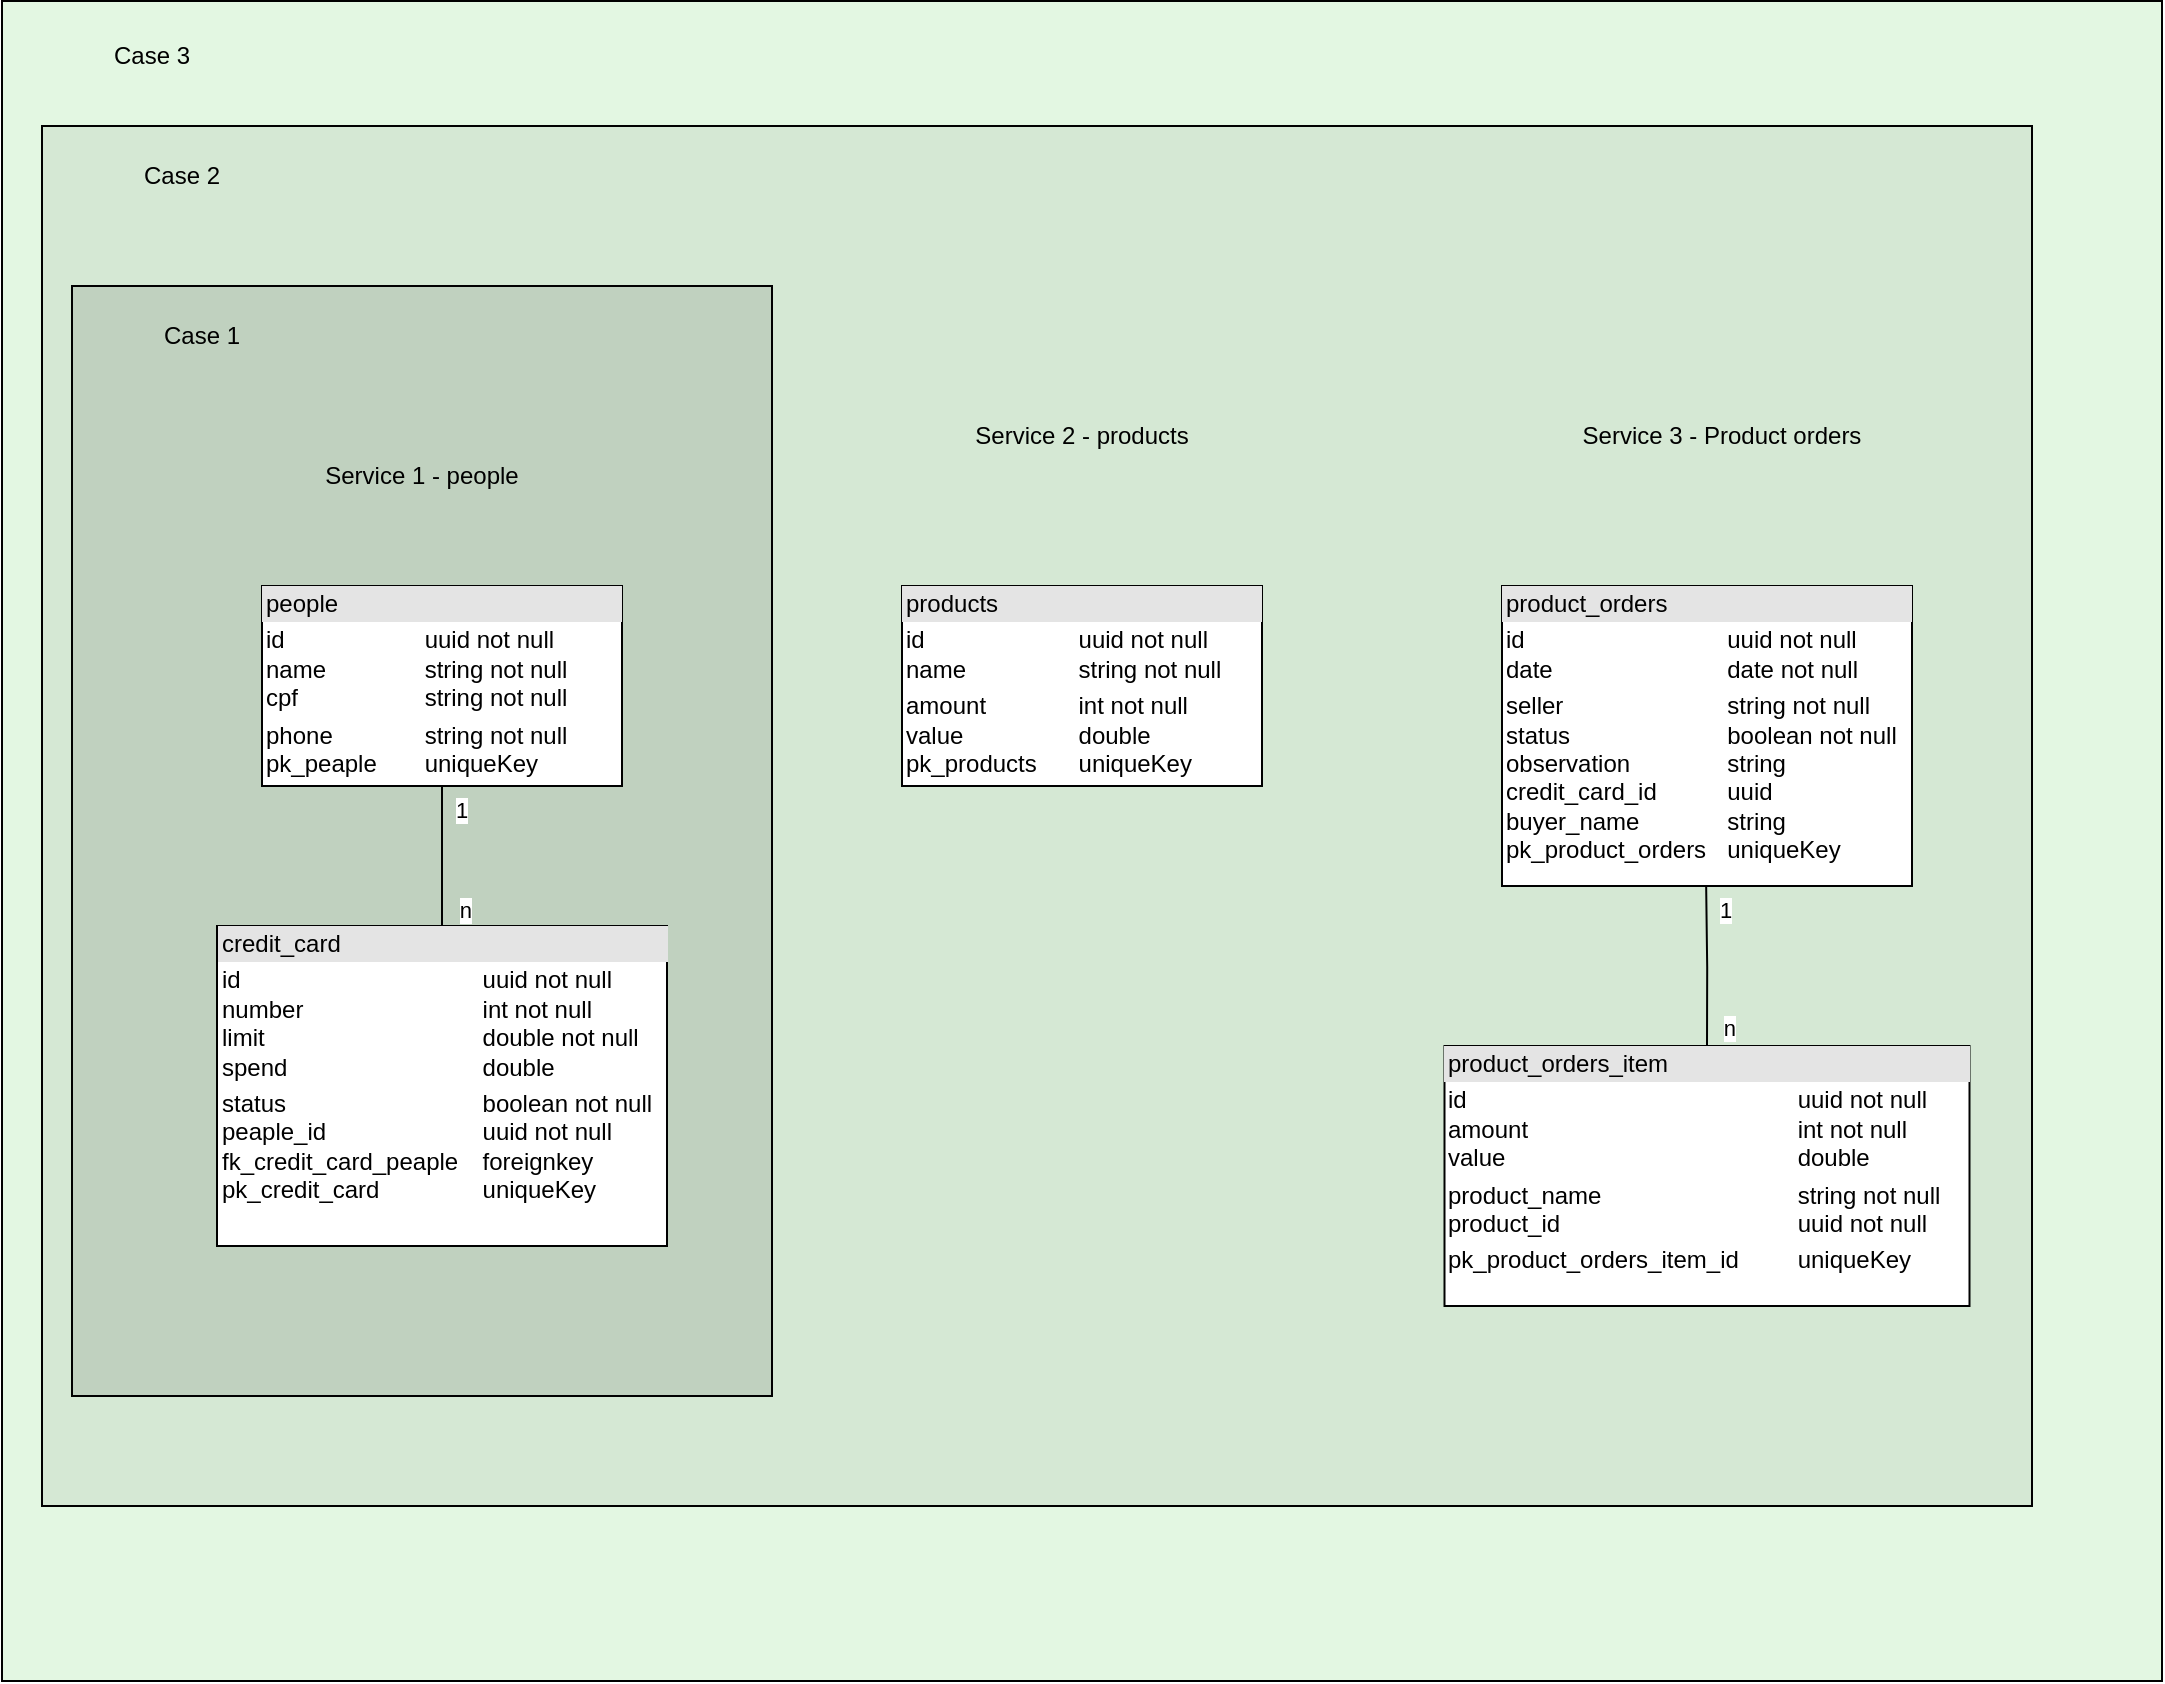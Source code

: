 <mxfile version="20.4.2" type="github">
  <diagram id="OG3Dx1P2CEUHb1AnWOnF" name="Page-1">
    <mxGraphModel dx="2119" dy="858" grid="1" gridSize="10" guides="1" tooltips="1" connect="1" arrows="1" fold="1" page="1" pageScale="1" pageWidth="850" pageHeight="1100" math="0" shadow="0">
      <root>
        <mxCell id="0" />
        <mxCell id="1" parent="0" />
        <mxCell id="n4qYQkR-iDJ1ijotbNcZ-30" value="" style="verticalLabelPosition=bottom;verticalAlign=top;html=1;shape=mxgraph.basic.rect;fillColor2=none;strokeWidth=1;size=20;indent=5;fillColor=#E3F7E2;" vertex="1" parent="1">
          <mxGeometry x="-75" y="47.5" width="1080" height="840" as="geometry" />
        </mxCell>
        <mxCell id="n4qYQkR-iDJ1ijotbNcZ-28" value="" style="verticalLabelPosition=bottom;verticalAlign=top;html=1;shape=mxgraph.basic.rect;fillColor2=none;strokeWidth=1;size=20;indent=5;fillColor=#D5E8D4;" vertex="1" parent="1">
          <mxGeometry x="-55" y="110" width="995" height="690" as="geometry" />
        </mxCell>
        <mxCell id="n4qYQkR-iDJ1ijotbNcZ-26" value="" style="verticalLabelPosition=bottom;verticalAlign=top;html=1;shape=mxgraph.basic.rect;fillColor2=none;strokeWidth=1;size=20;indent=5;fillColor=#C0D1BF;" vertex="1" parent="1">
          <mxGeometry x="-40" y="190" width="350" height="555" as="geometry" />
        </mxCell>
        <mxCell id="n4qYQkR-iDJ1ijotbNcZ-3" value="Service 1 - people" style="text;html=1;strokeColor=none;fillColor=none;align=center;verticalAlign=middle;whiteSpace=wrap;rounded=0;" vertex="1" parent="1">
          <mxGeometry x="80" y="270" width="110" height="30" as="geometry" />
        </mxCell>
        <mxCell id="n4qYQkR-iDJ1ijotbNcZ-4" value="Service 3 - Product orders" style="text;html=1;strokeColor=none;fillColor=none;align=center;verticalAlign=middle;whiteSpace=wrap;rounded=0;" vertex="1" parent="1">
          <mxGeometry x="710" y="250" width="150" height="30" as="geometry" />
        </mxCell>
        <mxCell id="n4qYQkR-iDJ1ijotbNcZ-5" value="Service 2 - products" style="text;html=1;strokeColor=none;fillColor=none;align=center;verticalAlign=middle;whiteSpace=wrap;rounded=0;" vertex="1" parent="1">
          <mxGeometry x="410" y="250" width="110" height="30" as="geometry" />
        </mxCell>
        <mxCell id="n4qYQkR-iDJ1ijotbNcZ-8" value="&lt;div style=&quot;box-sizing:border-box;width:100%;background:#e4e4e4;padding:2px;&quot;&gt;people&lt;/div&gt;&lt;table style=&quot;width:100%;font-size:1em;&quot; cellpadding=&quot;2&quot; cellspacing=&quot;0&quot;&gt;&lt;tbody&gt;&lt;tr&gt;&lt;td&gt;id&lt;br&gt;name&lt;br&gt;cpf&lt;/td&gt;&lt;td&gt;uuid not null&lt;br&gt;string not null&lt;br&gt;string not null&lt;/td&gt;&lt;/tr&gt;&lt;tr&gt;&lt;td&gt;phone&lt;br&gt;pk_peaple&lt;span style=&quot;&quot;&gt;	&lt;/span&gt;&lt;br&gt;&lt;/td&gt;&lt;td&gt;string not null&lt;br&gt;uniqueKey&lt;br&gt;&lt;/td&gt;&lt;/tr&gt;&lt;tr&gt;&lt;td&gt;&lt;br&gt;&lt;/td&gt;&lt;td&gt;&lt;br&gt;&lt;/td&gt;&lt;/tr&gt;&lt;/tbody&gt;&lt;/table&gt;" style="verticalAlign=top;align=left;overflow=fill;html=1;" vertex="1" parent="1">
          <mxGeometry x="55" y="340" width="180" height="100" as="geometry" />
        </mxCell>
        <mxCell id="n4qYQkR-iDJ1ijotbNcZ-9" value="&lt;div style=&quot;box-sizing:border-box;width:100%;background:#e4e4e4;padding:2px;&quot;&gt;credit_card&lt;/div&gt;&lt;table style=&quot;width:100%;font-size:1em;&quot; cellpadding=&quot;2&quot; cellspacing=&quot;0&quot;&gt;&lt;tbody&gt;&lt;tr&gt;&lt;td&gt;id&lt;br&gt;number&lt;br&gt;limit&lt;br&gt;spend&lt;/td&gt;&lt;td&gt;uuid not null&lt;br&gt;int not null&lt;br&gt;double not null&lt;br&gt;double&lt;/td&gt;&lt;/tr&gt;&lt;tr&gt;&lt;td&gt;status&lt;br&gt;peaple_id&lt;br&gt;fk_credit_card_peaple&lt;br&gt;pk_credit_card&lt;br&gt;&lt;/td&gt;&lt;td&gt;boolean not null&lt;br&gt;uuid not null&lt;br&gt;foreignkey&lt;br&gt;uniqueKey&lt;br&gt;&lt;/td&gt;&lt;/tr&gt;&lt;tr&gt;&lt;td&gt;&lt;br&gt;&lt;/td&gt;&lt;td&gt;&lt;br&gt;&lt;/td&gt;&lt;/tr&gt;&lt;/tbody&gt;&lt;/table&gt;" style="verticalAlign=top;align=left;overflow=fill;html=1;" vertex="1" parent="1">
          <mxGeometry x="32.5" y="510" width="225" height="160" as="geometry" />
        </mxCell>
        <mxCell id="n4qYQkR-iDJ1ijotbNcZ-14" value="" style="endArrow=none;html=1;edgeStyle=orthogonalEdgeStyle;rounded=0;exitX=0.5;exitY=1;exitDx=0;exitDy=0;entryX=0.5;entryY=0;entryDx=0;entryDy=0;" edge="1" parent="1" source="n4qYQkR-iDJ1ijotbNcZ-8" target="n4qYQkR-iDJ1ijotbNcZ-9">
          <mxGeometry relative="1" as="geometry">
            <mxPoint x="290" y="580" as="sourcePoint" />
            <mxPoint x="440" y="590" as="targetPoint" />
          </mxGeometry>
        </mxCell>
        <mxCell id="n4qYQkR-iDJ1ijotbNcZ-15" value="1" style="edgeLabel;resizable=0;html=1;align=left;verticalAlign=bottom;" connectable="0" vertex="1" parent="n4qYQkR-iDJ1ijotbNcZ-14">
          <mxGeometry x="-1" relative="1" as="geometry">
            <mxPoint x="5" y="20" as="offset" />
          </mxGeometry>
        </mxCell>
        <mxCell id="n4qYQkR-iDJ1ijotbNcZ-16" value="n" style="edgeLabel;resizable=0;html=1;align=right;verticalAlign=bottom;" connectable="0" vertex="1" parent="n4qYQkR-iDJ1ijotbNcZ-14">
          <mxGeometry x="1" relative="1" as="geometry">
            <mxPoint x="15" as="offset" />
          </mxGeometry>
        </mxCell>
        <mxCell id="n4qYQkR-iDJ1ijotbNcZ-18" value="&lt;div style=&quot;box-sizing:border-box;width:100%;background:#e4e4e4;padding:2px;&quot;&gt;products&lt;/div&gt;&lt;table style=&quot;width:100%;font-size:1em;&quot; cellpadding=&quot;2&quot; cellspacing=&quot;0&quot;&gt;&lt;tbody&gt;&lt;tr&gt;&lt;td&gt;id&lt;br&gt;name&lt;/td&gt;&lt;td&gt;uuid not null&lt;br&gt;string not null&lt;br&gt;&lt;/td&gt;&lt;/tr&gt;&lt;tr&gt;&lt;td&gt;amount&lt;br&gt;value&lt;br&gt;pk_products&lt;br&gt;&lt;/td&gt;&lt;td&gt;int not null&lt;br&gt;double&lt;br&gt;uniqueKey&lt;br&gt;&lt;/td&gt;&lt;/tr&gt;&lt;tr&gt;&lt;td&gt;&lt;br&gt;&lt;/td&gt;&lt;td&gt;&lt;br&gt;&lt;/td&gt;&lt;/tr&gt;&lt;/tbody&gt;&lt;/table&gt;" style="verticalAlign=top;align=left;overflow=fill;html=1;" vertex="1" parent="1">
          <mxGeometry x="375" y="340" width="180" height="100" as="geometry" />
        </mxCell>
        <mxCell id="n4qYQkR-iDJ1ijotbNcZ-20" value="&lt;div style=&quot;box-sizing:border-box;width:100%;background:#e4e4e4;padding:2px;&quot;&gt;product_orders&lt;/div&gt;&lt;table style=&quot;width:100%;font-size:1em;&quot; cellpadding=&quot;2&quot; cellspacing=&quot;0&quot;&gt;&lt;tbody&gt;&lt;tr&gt;&lt;td&gt;id&lt;br&gt;date&lt;/td&gt;&lt;td&gt;uuid not null&lt;br&gt;date not null&lt;br&gt;&lt;/td&gt;&lt;/tr&gt;&lt;tr&gt;&lt;td&gt;seller&lt;br&gt;status&lt;br&gt;observation&lt;br&gt;credit_card_id&lt;br&gt;buyer_name&lt;br&gt;pk_product_orders&lt;span style=&quot;&quot;&gt;&lt;/span&gt;&lt;br&gt;&lt;/td&gt;&lt;td&gt;string not null&lt;br&gt;boolean not null&lt;br&gt;string&lt;br&gt;uuid&lt;br&gt;string&lt;br&gt;uniqueKey&lt;br&gt;&lt;/td&gt;&lt;/tr&gt;&lt;tr&gt;&lt;td&gt;&lt;br&gt;&lt;/td&gt;&lt;td&gt;&lt;br&gt;&lt;/td&gt;&lt;/tr&gt;&lt;/tbody&gt;&lt;/table&gt;" style="verticalAlign=top;align=left;overflow=fill;html=1;" vertex="1" parent="1">
          <mxGeometry x="675" y="340" width="205" height="150" as="geometry" />
        </mxCell>
        <mxCell id="n4qYQkR-iDJ1ijotbNcZ-22" value="&lt;div style=&quot;box-sizing:border-box;width:100%;background:#e4e4e4;padding:2px;&quot;&gt;product_orders_item&lt;br&gt;&lt;/div&gt;&lt;table style=&quot;width:100%;font-size:1em;&quot; cellpadding=&quot;2&quot; cellspacing=&quot;0&quot;&gt;&lt;tbody&gt;&lt;tr&gt;&lt;td&gt;id&lt;br&gt;amount&lt;br&gt;value&lt;/td&gt;&lt;td&gt;uuid not null&lt;br&gt;int not null&lt;br&gt;double&lt;/td&gt;&lt;/tr&gt;&lt;tr&gt;&lt;td&gt;product_name&lt;br&gt;product_id&lt;br&gt;&lt;/td&gt;&lt;td&gt;string not null&lt;br&gt;uuid not null&lt;/td&gt;&lt;/tr&gt;&lt;tr&gt;&lt;td&gt;pk_product_orders_item_id&lt;/td&gt;&lt;td&gt;uniqueKey&lt;/td&gt;&lt;/tr&gt;&lt;/tbody&gt;&lt;/table&gt;" style="verticalAlign=top;align=left;overflow=fill;html=1;" vertex="1" parent="1">
          <mxGeometry x="646.25" y="570" width="262.5" height="130" as="geometry" />
        </mxCell>
        <mxCell id="n4qYQkR-iDJ1ijotbNcZ-23" value="" style="endArrow=none;html=1;edgeStyle=orthogonalEdgeStyle;rounded=0;exitX=0.5;exitY=1;exitDx=0;exitDy=0;entryX=0.5;entryY=0;entryDx=0;entryDy=0;" edge="1" parent="1" target="n4qYQkR-iDJ1ijotbNcZ-22">
          <mxGeometry relative="1" as="geometry">
            <mxPoint x="777.08" y="490" as="sourcePoint" />
            <mxPoint x="777.08" y="560" as="targetPoint" />
          </mxGeometry>
        </mxCell>
        <mxCell id="n4qYQkR-iDJ1ijotbNcZ-24" value="1" style="edgeLabel;resizable=0;html=1;align=left;verticalAlign=bottom;" connectable="0" vertex="1" parent="n4qYQkR-iDJ1ijotbNcZ-23">
          <mxGeometry x="-1" relative="1" as="geometry">
            <mxPoint x="5" y="20" as="offset" />
          </mxGeometry>
        </mxCell>
        <mxCell id="n4qYQkR-iDJ1ijotbNcZ-25" value="n" style="edgeLabel;resizable=0;html=1;align=right;verticalAlign=bottom;" connectable="0" vertex="1" parent="n4qYQkR-iDJ1ijotbNcZ-23">
          <mxGeometry x="1" relative="1" as="geometry">
            <mxPoint x="15" as="offset" />
          </mxGeometry>
        </mxCell>
        <mxCell id="n4qYQkR-iDJ1ijotbNcZ-27" value="Case 1" style="text;html=1;strokeColor=none;fillColor=none;align=center;verticalAlign=middle;whiteSpace=wrap;rounded=0;" vertex="1" parent="1">
          <mxGeometry x="-30" y="200" width="110" height="30" as="geometry" />
        </mxCell>
        <mxCell id="n4qYQkR-iDJ1ijotbNcZ-29" value="Case 2" style="text;html=1;strokeColor=none;fillColor=none;align=center;verticalAlign=middle;whiteSpace=wrap;rounded=0;" vertex="1" parent="1">
          <mxGeometry x="-40" y="120" width="110" height="30" as="geometry" />
        </mxCell>
        <mxCell id="n4qYQkR-iDJ1ijotbNcZ-31" value="Case 3" style="text;html=1;strokeColor=none;fillColor=none;align=center;verticalAlign=middle;whiteSpace=wrap;rounded=0;" vertex="1" parent="1">
          <mxGeometry x="-55" y="60" width="110" height="30" as="geometry" />
        </mxCell>
      </root>
    </mxGraphModel>
  </diagram>
</mxfile>
